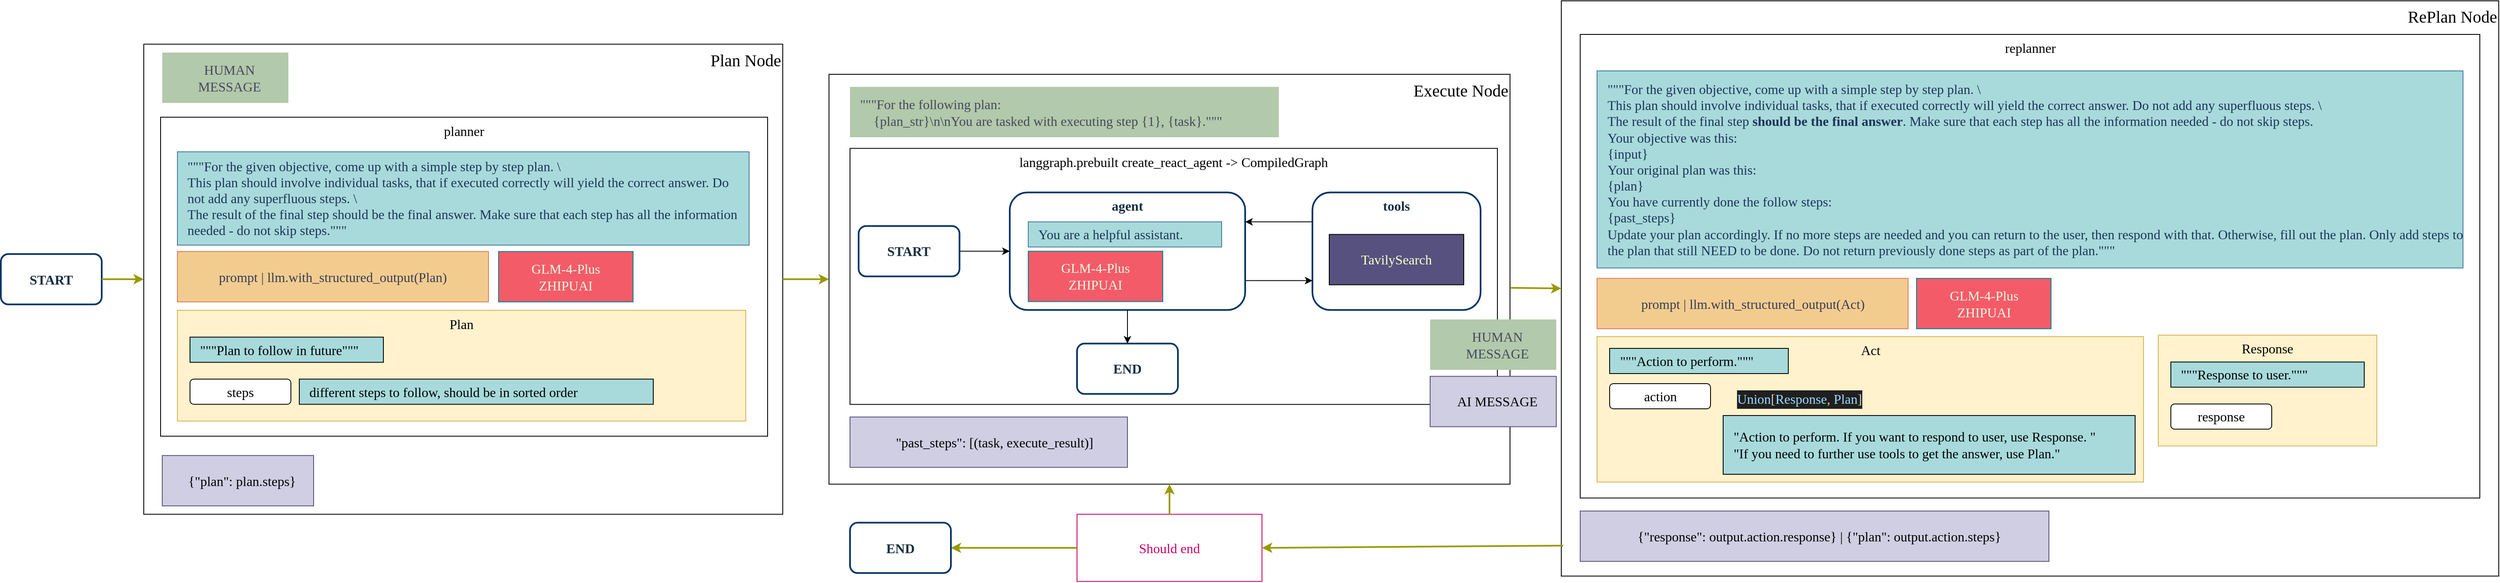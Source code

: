 <mxfile version="25.0.2">
  <diagram name="第 1 页" id="JGTNSw7YOtRR2n-2OMZs">
    <mxGraphModel dx="7177" dy="3477" grid="1" gridSize="10" guides="1" tooltips="1" connect="1" arrows="1" fold="1" page="1" pageScale="1" pageWidth="827" pageHeight="1169" math="0" shadow="0">
      <root>
        <mxCell id="0" />
        <mxCell id="1" parent="0" />
        <mxCell id="8S169PcEmQbmxJvlpCnG-44" value="RePlan Node" style="rounded=0;whiteSpace=wrap;html=1;verticalAlign=top;align=right;fontSize=20;fontFamily=Poppins;" vertex="1" parent="1">
          <mxGeometry x="-1520" y="-1280" width="1115" height="685.26" as="geometry" />
        </mxCell>
        <mxCell id="8S169PcEmQbmxJvlpCnG-42" value="Execute Node" style="rounded=0;whiteSpace=wrap;html=1;verticalAlign=top;align=right;fontSize=20;fontFamily=Poppins;" vertex="1" parent="1">
          <mxGeometry x="-2391" y="-1192.5" width="810" height="488.26" as="geometry" />
        </mxCell>
        <mxCell id="8S169PcEmQbmxJvlpCnG-41" value="Plan Node" style="rounded=0;whiteSpace=wrap;html=1;verticalAlign=top;align=right;fontSize=20;fontFamily=Poppins;" vertex="1" parent="1">
          <mxGeometry x="-3206" y="-1228.37" width="760" height="560" as="geometry" />
        </mxCell>
        <mxCell id="8S169PcEmQbmxJvlpCnG-2" value="langgraph.prebuilt create_react_agent -&gt; CompiledGraph" style="rounded=0;whiteSpace=wrap;verticalAlign=top;fontFamily=Poppins;fontSize=16;" vertex="1" parent="1">
          <mxGeometry x="-2366" y="-1104.24" width="770" height="305" as="geometry" />
        </mxCell>
        <mxCell id="8S169PcEmQbmxJvlpCnG-6" value="agent" style="rounded=1;whiteSpace=wrap;html=1;strokeColor=#003366;fontColor=#182E3E;fillColor=default;fontFamily=Poppins;strokeWidth=2;fontStyle=1;fontSize=16;verticalAlign=top;" vertex="1" parent="1">
          <mxGeometry x="-2176" y="-1051.74" width="280" height="140" as="geometry" />
        </mxCell>
        <mxCell id="8S169PcEmQbmxJvlpCnG-7" value="tools" style="rounded=1;whiteSpace=wrap;html=1;strokeColor=#003366;fontColor=#182E3E;fillColor=default;fontFamily=Poppins;strokeWidth=2;fontStyle=1;fontSize=16;verticalAlign=top;" vertex="1" parent="1">
          <mxGeometry x="-1816" y="-1051.74" width="200" height="140" as="geometry" />
        </mxCell>
        <mxCell id="ScsCbn858ug2dNW6hYMq-3" value="Should end" style="rounded=0;whiteSpace=wrap;verticalAlign=middle;fontSize=16;fontFamily=Poppins;fontColor=#CC0066;strokeColor=#CC0066;" parent="1" vertex="1">
          <mxGeometry x="-2096" y="-668.37" width="220" height="80.01" as="geometry" />
        </mxCell>
        <mxCell id="ScsCbn858ug2dNW6hYMq-37" style="rounded=0;orthogonalLoop=1;jettySize=auto;html=1;exitX=0;exitY=0.5;exitDx=0;exitDy=0;entryX=1;entryY=0.5;entryDx=0;entryDy=0;strokeColor=#999900;strokeWidth=2;fontFamily=Poppins;fontSize=16;" parent="1" source="ScsCbn858ug2dNW6hYMq-3" target="ScsCbn858ug2dNW6hYMq-19" edge="1">
          <mxGeometry relative="1" as="geometry">
            <mxPoint x="-1508.0" y="-525.1" as="sourcePoint" />
          </mxGeometry>
        </mxCell>
        <mxCell id="ScsCbn858ug2dNW6hYMq-2" value="planner" style="rounded=0;whiteSpace=wrap;fontFamily=Poppins;fontSize=16;labelBackgroundColor=none;fontColor=default;fontStyle=0;verticalAlign=top;" parent="1" vertex="1">
          <mxGeometry x="-3186" y="-1141.37" width="722" height="379.99" as="geometry" />
        </mxCell>
        <mxCell id="DDGEUJCVJTAiT2eQpah1-13" value="&lt;div style=&quot;line-height: 21px; white-space-collapse: preserve;&quot;&gt;&lt;br&gt;&lt;/div&gt;" style="text;html=1;align=center;verticalAlign=middle;resizable=0;points=[];autosize=1;strokeColor=none;fillColor=none;fontSize=16;fontFamily=Poppins;labelBackgroundColor=none;fontColor=default;fontStyle=0;" parent="1" vertex="1">
          <mxGeometry x="-2775.75" y="-1087.94" width="20" height="30" as="geometry" />
        </mxCell>
        <mxCell id="DDGEUJCVJTAiT2eQpah1-33" style="edgeStyle=orthogonalEdgeStyle;rounded=0;orthogonalLoop=1;jettySize=auto;html=1;entryX=0;entryY=0;entryDx=0;entryDy=30;entryPerimeter=0;fontSize=18;fontFamily=Roboto;labelBackgroundColor=none;fontColor=default;fontStyle=0;exitX=0;exitY=0.5;exitDx=0;exitDy=0;exitPerimeter=0;" parent="1" edge="1">
          <mxGeometry relative="1" as="geometry">
            <Array as="points" />
            <mxPoint x="-877.25" y="-60.5" as="targetPoint" />
          </mxGeometry>
        </mxCell>
        <mxCell id="DDGEUJCVJTAiT2eQpah1-77" style="edgeStyle=orthogonalEdgeStyle;rounded=0;orthogonalLoop=1;jettySize=auto;html=1;entryX=0;entryY=0.5;entryDx=0;entryDy=0;entryPerimeter=0;fontFamily=Roboto;fontSize=18;labelBackgroundColor=none;fontColor=default;fontStyle=0;" parent="1" edge="1">
          <mxGeometry relative="1" as="geometry">
            <mxPoint x="-784.75" y="-60.5" as="targetPoint" />
          </mxGeometry>
        </mxCell>
        <mxCell id="ScsCbn858ug2dNW6hYMq-9" value="GLM-4-Plus&#xa;ZHIPUAI" style="rounded=0;whiteSpace=wrap;labelBackgroundColor=none;fillColor=#F45B69;strokeColor=#028090;fontColor=#E4FDE1;fontFamily=Poppins;flipV=1;verticalAlign=middle;align=center;fontSize=16;fontStyle=0" parent="1" vertex="1">
          <mxGeometry x="-2154" y="-981.74" width="160" height="60" as="geometry" />
        </mxCell>
        <mxCell id="ScsCbn858ug2dNW6hYMq-18" value="START" style="rounded=1;whiteSpace=wrap;html=1;strokeColor=#003366;fontColor=#182E3E;fillColor=default;fontFamily=Poppins;strokeWidth=2;fontStyle=1;fontSize=16;" parent="1" vertex="1">
          <mxGeometry x="-3376" y="-978.37" width="120" height="60" as="geometry" />
        </mxCell>
        <mxCell id="ScsCbn858ug2dNW6hYMq-19" value="END" style="rounded=1;whiteSpace=wrap;html=1;strokeColor=#003366;fontColor=#182E3E;fillColor=default;fontFamily=Poppins;strokeWidth=2;fontStyle=1;fontSize=16;" parent="1" vertex="1">
          <mxGeometry x="-2366" y="-658.36" width="120" height="60" as="geometry" />
        </mxCell>
        <mxCell id="ScsCbn858ug2dNW6hYMq-20" style="rounded=0;orthogonalLoop=1;jettySize=auto;html=1;exitX=1;exitY=0.5;exitDx=0;exitDy=0;entryX=0;entryY=0.5;entryDx=0;entryDy=0;strokeColor=#999900;fontColor=#FFFFFF;strokeWidth=2;fontFamily=Poppins;fontSize=16;" parent="1" source="ScsCbn858ug2dNW6hYMq-18" target="8S169PcEmQbmxJvlpCnG-41" edge="1">
          <mxGeometry relative="1" as="geometry">
            <mxPoint x="-3526" y="-2163.19" as="sourcePoint" />
            <mxPoint x="-3471" y="-2103.19" as="targetPoint" />
          </mxGeometry>
        </mxCell>
        <mxCell id="ScsCbn858ug2dNW6hYMq-51" value="{&quot;plan&quot;: plan.steps}" style="rounded=0;whiteSpace=wrap;labelBackgroundColor=none;fillColor=#d0cee2;strokeColor=#56517e;align=center;spacingLeft=10;fontFamily=Poppins;fontSize=16;verticalAlign=middle;fontStyle=0" parent="1" vertex="1">
          <mxGeometry x="-3184" y="-738.37" width="180" height="60" as="geometry" />
        </mxCell>
        <mxCell id="ScsCbn858ug2dNW6hYMq-55" value="HUMAN MESSAGE" style="rounded=0;whiteSpace=wrap;strokeColor=none;fontColor=#46495D;fillColor=#B2C9AB;labelBackgroundColor=none;align=center;spacingLeft=10;fontFamily=Poppins;fontStyle=0;verticalAlign=middle;fontSize=16;" parent="1" vertex="1">
          <mxGeometry x="-3184" y="-1218.37" width="150" height="60" as="geometry" />
        </mxCell>
        <mxCell id="ScsCbn858ug2dNW6hYMq-59" value="prompt | llm.with_structured_output(Plan)" style="rounded=0;whiteSpace=wrap;labelBackgroundColor=none;fillColor=#F2CC8F;strokeColor=#E07A5F;fontColor=#393C56;fontFamily=Poppins;flipV=1;verticalAlign=middle;align=center;fontSize=16;fontStyle=0" parent="1" vertex="1">
          <mxGeometry x="-3166" y="-981.38" width="370" height="60" as="geometry" />
        </mxCell>
        <mxCell id="vCSyPXUICVTOdkfU3usH-1" value="&quot;&quot;&quot;For the given objective, come up with a simple step by step plan. \&#xa;This plan should involve individual tasks, that if executed correctly will yield the correct answer. Do not add any superfluous steps. \&#xa;The result of the final step should be the final answer. Make sure that each step has all the information needed - do not skip steps.&quot;&quot;&quot;" style="rounded=0;whiteSpace=wrap;labelBackgroundColor=none;fillColor=#A8DADC;strokeColor=#457B9D;fontColor=#1D3557;align=left;spacingLeft=10;fontFamily=Poppins;fontSize=16;verticalAlign=middle;fontStyle=0" parent="1" vertex="1">
          <mxGeometry x="-3166" y="-1100.19" width="680" height="111.19" as="geometry" />
        </mxCell>
        <mxCell id="vCSyPXUICVTOdkfU3usH-8" value="replanner" style="rounded=0;whiteSpace=wrap;fontFamily=Poppins;fontSize=16;labelBackgroundColor=none;fontColor=default;fontStyle=0;verticalAlign=top;" parent="1" vertex="1">
          <mxGeometry x="-1497.5" y="-1240" width="1070" height="552.26" as="geometry" />
        </mxCell>
        <mxCell id="vCSyPXUICVTOdkfU3usH-16" style="rounded=0;orthogonalLoop=1;jettySize=auto;html=1;exitX=1;exitY=0.5;exitDx=0;exitDy=0;strokeColor=#999900;strokeWidth=2;fontFamily=Poppins;fontSize=16;entryX=0;entryY=0.5;entryDx=0;entryDy=0;" parent="1" source="8S169PcEmQbmxJvlpCnG-41" target="8S169PcEmQbmxJvlpCnG-42" edge="1">
          <mxGeometry relative="1" as="geometry">
            <mxPoint x="-1371" y="-904.1" as="sourcePoint" />
            <mxPoint x="-1006" y="-797.1" as="targetPoint" />
          </mxGeometry>
        </mxCell>
        <mxCell id="vCSyPXUICVTOdkfU3usH-18" style="rounded=0;orthogonalLoop=1;jettySize=auto;html=1;exitX=0.002;exitY=0.947;exitDx=0;exitDy=0;strokeColor=#999900;strokeWidth=2;fontFamily=Poppins;entryX=1;entryY=0.5;entryDx=0;entryDy=0;fontSize=16;exitPerimeter=0;" parent="1" source="8S169PcEmQbmxJvlpCnG-44" target="ScsCbn858ug2dNW6hYMq-3" edge="1">
          <mxGeometry relative="1" as="geometry">
            <mxPoint x="-1733" y="-422.11" as="sourcePoint" />
            <mxPoint x="-1298" y="-365.11" as="targetPoint" />
          </mxGeometry>
        </mxCell>
        <mxCell id="fKxt4CHwcqZsrzn-_JvP-3" value="&quot;&quot;&quot;For the given objective, come up with a simple step by step plan. \&lt;br&gt;This plan should involve individual tasks, that if executed correctly will yield the correct answer. Do not add any superfluous steps. \&lt;br&gt;The result of the final step &lt;b&gt;should be the final answer&lt;/b&gt;. Make sure that each step has all the information needed - do not skip steps.&lt;br&gt;Your objective was this:&lt;br&gt;{input}&lt;br&gt;Your original plan was this:&lt;br&gt;{plan}&lt;br&gt;You have currently done the follow steps:&lt;br&gt;{past_steps}&lt;br&gt;Update your plan accordingly. If no more steps are needed and you can return to the user, then respond with that. Otherwise, fill out the plan. Only add steps to the plan that still NEED to be done. Do not return previously done steps as part of the plan.&quot;&quot;&quot;" style="rounded=0;whiteSpace=wrap;labelBackgroundColor=none;fillColor=#A8DADC;strokeColor=#457B9D;fontColor=#1D3557;align=left;spacingLeft=10;fontFamily=Poppins;fontSize=16;verticalAlign=middle;fontStyle=0;html=1;" parent="1" vertex="1">
          <mxGeometry x="-1477.5" y="-1196.56" width="1030" height="234.82" as="geometry" />
        </mxCell>
        <mxCell id="fKxt4CHwcqZsrzn-_JvP-4" value="AI MESSAGE" style="rounded=0;whiteSpace=wrap;labelBackgroundColor=none;fillColor=#d0cee2;strokeColor=#56517e;align=center;spacingLeft=10;fontFamily=Poppins;fontSize=16;verticalAlign=middle;fontStyle=0" parent="1" vertex="1">
          <mxGeometry x="-1676" y="-832.69" width="150" height="60" as="geometry" />
        </mxCell>
        <mxCell id="fKxt4CHwcqZsrzn-_JvP-5" value="HUMAN MESSAGE" style="rounded=0;whiteSpace=wrap;strokeColor=none;fontColor=#46495D;fillColor=#B2C9AB;labelBackgroundColor=none;align=center;spacingLeft=10;fontFamily=Poppins;fontStyle=0;verticalAlign=middle;fontSize=16;" parent="1" vertex="1">
          <mxGeometry x="-1676" y="-900.44" width="150" height="60" as="geometry" />
        </mxCell>
        <mxCell id="8S169PcEmQbmxJvlpCnG-1" value="TavilySearch" style="rounded=0;whiteSpace=wrap;fontSize=16;fillColor=#56517E;fontColor=#FFFFCC;fontFamily=Poppins;" vertex="1" parent="1">
          <mxGeometry x="-1796" y="-1001.74" width="160" height="60" as="geometry" />
        </mxCell>
        <mxCell id="8S169PcEmQbmxJvlpCnG-3" value="You are a helpful assistant." style="rounded=0;whiteSpace=wrap;labelBackgroundColor=none;fillColor=#A8DADC;strokeColor=#457B9D;fontColor=#1D3557;align=left;spacingLeft=10;fontFamily=Poppins;fontSize=16;verticalAlign=middle;fontStyle=0" vertex="1" parent="1">
          <mxGeometry x="-2154" y="-1016.74" width="230" height="30" as="geometry" />
        </mxCell>
        <mxCell id="8S169PcEmQbmxJvlpCnG-8" style="edgeStyle=orthogonalEdgeStyle;rounded=0;orthogonalLoop=1;jettySize=auto;html=1;exitX=1;exitY=0.5;exitDx=0;exitDy=0;entryX=0;entryY=0.5;entryDx=0;entryDy=0;fontFamily=Poppins;fontSize=16;" edge="1" parent="1" source="8S169PcEmQbmxJvlpCnG-4" target="8S169PcEmQbmxJvlpCnG-6">
          <mxGeometry relative="1" as="geometry" />
        </mxCell>
        <mxCell id="8S169PcEmQbmxJvlpCnG-4" value="START" style="rounded=1;whiteSpace=wrap;html=1;strokeColor=#003366;fontColor=#182E3E;fillColor=default;fontFamily=Poppins;strokeWidth=2;fontStyle=1;fontSize=16;" vertex="1" parent="1">
          <mxGeometry x="-2355.75" y="-1011.74" width="120" height="60" as="geometry" />
        </mxCell>
        <mxCell id="8S169PcEmQbmxJvlpCnG-5" value="END" style="rounded=1;whiteSpace=wrap;html=1;strokeColor=#003366;fontColor=#182E3E;fillColor=default;fontFamily=Poppins;strokeWidth=2;fontStyle=1;fontSize=16;" vertex="1" parent="1">
          <mxGeometry x="-2096" y="-871.74" width="120" height="60" as="geometry" />
        </mxCell>
        <mxCell id="8S169PcEmQbmxJvlpCnG-9" style="edgeStyle=orthogonalEdgeStyle;rounded=0;orthogonalLoop=1;jettySize=auto;html=1;exitX=1;exitY=0.75;exitDx=0;exitDy=0;entryX=0;entryY=0.75;entryDx=0;entryDy=0;fontFamily=Poppins;fontSize=16;" edge="1" parent="1" source="8S169PcEmQbmxJvlpCnG-6" target="8S169PcEmQbmxJvlpCnG-7">
          <mxGeometry relative="1" as="geometry" />
        </mxCell>
        <mxCell id="8S169PcEmQbmxJvlpCnG-10" style="edgeStyle=orthogonalEdgeStyle;rounded=0;orthogonalLoop=1;jettySize=auto;html=1;exitX=0.5;exitY=1;exitDx=0;exitDy=0;entryX=0.5;entryY=0;entryDx=0;entryDy=0;fontFamily=Poppins;fontSize=16;" edge="1" parent="1" source="8S169PcEmQbmxJvlpCnG-6" target="8S169PcEmQbmxJvlpCnG-5">
          <mxGeometry relative="1" as="geometry" />
        </mxCell>
        <mxCell id="8S169PcEmQbmxJvlpCnG-11" style="edgeStyle=orthogonalEdgeStyle;rounded=0;orthogonalLoop=1;jettySize=auto;html=1;exitX=0;exitY=0.25;exitDx=0;exitDy=0;entryX=1;entryY=0.25;entryDx=0;entryDy=0;fontFamily=Poppins;fontSize=16;" edge="1" parent="1" source="8S169PcEmQbmxJvlpCnG-7" target="8S169PcEmQbmxJvlpCnG-6">
          <mxGeometry relative="1" as="geometry" />
        </mxCell>
        <mxCell id="8S169PcEmQbmxJvlpCnG-13" value=" &quot;past_steps&quot;: [(task, execute_result)]" style="rounded=0;whiteSpace=wrap;labelBackgroundColor=none;fillColor=#d0cee2;strokeColor=#56517e;align=center;spacingLeft=10;fontFamily=Poppins;fontSize=16;verticalAlign=middle;fontStyle=0" vertex="1" parent="1">
          <mxGeometry x="-2366" y="-784.24" width="330" height="60" as="geometry" />
        </mxCell>
        <mxCell id="8S169PcEmQbmxJvlpCnG-17" value="Plan" style="rounded=0;whiteSpace=wrap;verticalAlign=top;fontSize=16;fontFamily=Poppins;fillColor=#fff2cc;strokeColor=#d6b656;" vertex="1" parent="1">
          <mxGeometry x="-3166" y="-911.38" width="676" height="132" as="geometry" />
        </mxCell>
        <mxCell id="8S169PcEmQbmxJvlpCnG-18" value="steps" style="rounded=1;whiteSpace=wrap;fontSize=16;fontFamily=Poppins;" vertex="1" parent="1">
          <mxGeometry x="-3151" y="-829.38" width="120" height="30" as="geometry" />
        </mxCell>
        <mxCell id="8S169PcEmQbmxJvlpCnG-21" value="&quot;&quot;&quot;Plan to follow in future&quot;&quot;&quot;" style="rounded=0;whiteSpace=wrap;fillColor=#A8DADC;fontSize=16;align=left;spacingLeft=10;fontFamily=Poppins;" vertex="1" parent="1">
          <mxGeometry x="-3151" y="-879.38" width="230" height="30" as="geometry" />
        </mxCell>
        <mxCell id="8S169PcEmQbmxJvlpCnG-25" value="different steps to follow, should be in sorted order" style="rounded=0;whiteSpace=wrap;fillColor=#A8DADC;fontSize=16;align=left;spacingLeft=10;fontFamily=Poppins;" vertex="1" parent="1">
          <mxGeometry x="-3021" y="-829.38" width="421" height="30" as="geometry" />
        </mxCell>
        <mxCell id="8S169PcEmQbmxJvlpCnG-27" value="Act" style="rounded=0;whiteSpace=wrap;verticalAlign=top;fontSize=16;fontFamily=Poppins;fillColor=#fff2cc;strokeColor=#d6b656;" vertex="1" parent="1">
          <mxGeometry x="-1477.5" y="-880" width="650" height="173.24" as="geometry" />
        </mxCell>
        <mxCell id="8S169PcEmQbmxJvlpCnG-28" value="action" style="rounded=1;whiteSpace=wrap;fontSize=16;fontFamily=Poppins;" vertex="1" parent="1">
          <mxGeometry x="-1462.5" y="-824" width="120" height="30" as="geometry" />
        </mxCell>
        <mxCell id="8S169PcEmQbmxJvlpCnG-29" value="&quot;Action to perform. If you want to respond to user, use Response. &quot;&#xa;&quot;If you need to further use tools to get the answer, use Plan.&quot;" style="rounded=0;whiteSpace=wrap;fillColor=#A8DADC;fontSize=16;align=left;spacingLeft=10;fontFamily=Poppins;" vertex="1" parent="1">
          <mxGeometry x="-1327.5" y="-786" width="490" height="70" as="geometry" />
        </mxCell>
        <mxCell id="8S169PcEmQbmxJvlpCnG-31" value="Response" style="rounded=0;whiteSpace=wrap;verticalAlign=top;fontSize=16;fontFamily=Poppins;fillColor=#fff2cc;strokeColor=#d6b656;" vertex="1" parent="1">
          <mxGeometry x="-810" y="-881.74" width="260" height="132" as="geometry" />
        </mxCell>
        <mxCell id="8S169PcEmQbmxJvlpCnG-32" value="response" style="rounded=1;whiteSpace=wrap;fontSize=16;fontFamily=Poppins;" vertex="1" parent="1">
          <mxGeometry x="-795" y="-799.74" width="120" height="30" as="geometry" />
        </mxCell>
        <mxCell id="8S169PcEmQbmxJvlpCnG-33" value="&quot;&quot;&quot;Response to user.&quot;&quot;&quot;" style="rounded=0;whiteSpace=wrap;fillColor=#A8DADC;fontSize=16;align=left;spacingLeft=10;fontFamily=Poppins;" vertex="1" parent="1">
          <mxGeometry x="-795" y="-849.74" width="230" height="30" as="geometry" />
        </mxCell>
        <mxCell id="8S169PcEmQbmxJvlpCnG-34" value="&quot;&quot;&quot;Action to perform.&quot;&quot;&quot;" style="rounded=0;whiteSpace=wrap;fillColor=#A8DADC;fontSize=16;align=left;spacingLeft=10;fontFamily=Poppins;" vertex="1" parent="1">
          <mxGeometry x="-1462.5" y="-866" width="212.5" height="30" as="geometry" />
        </mxCell>
        <mxCell id="8S169PcEmQbmxJvlpCnG-35" value="prompt | llm.with_structured_output(Act)" style="rounded=0;whiteSpace=wrap;labelBackgroundColor=none;fillColor=#F2CC8F;strokeColor=#E07A5F;fontColor=#393C56;fontFamily=Poppins;flipV=1;verticalAlign=middle;align=center;fontSize=16;fontStyle=0" vertex="1" parent="1">
          <mxGeometry x="-1477.5" y="-949.38" width="370" height="60" as="geometry" />
        </mxCell>
        <mxCell id="8S169PcEmQbmxJvlpCnG-36" value="GLM-4-Plus&#xa;ZHIPUAI" style="rounded=0;whiteSpace=wrap;labelBackgroundColor=none;fillColor=#F45B69;strokeColor=#028090;fontColor=#E4FDE1;fontFamily=Poppins;flipV=1;verticalAlign=middle;align=center;fontSize=16;fontStyle=0" vertex="1" parent="1">
          <mxGeometry x="-1097.5" y="-949.38" width="160" height="60" as="geometry" />
        </mxCell>
        <mxCell id="8S169PcEmQbmxJvlpCnG-37" value="&lt;div style=&quot;color: rgb(204, 204, 204); background-color: rgb(31, 31, 31); line-height: 22px; white-space-collapse: preserve;&quot;&gt;&lt;span style=&quot;color: #9cdcfe;&quot;&gt;Union&lt;/span&gt;[&lt;span style=&quot;color: #9cdcfe;&quot;&gt;Response&lt;/span&gt;, &lt;span style=&quot;color: #9cdcfe;&quot;&gt;Plan&lt;/span&gt;]&lt;/div&gt;" style="text;html=1;align=center;verticalAlign=middle;resizable=0;points=[];autosize=1;strokeColor=none;fillColor=none;fontFamily=Poppins;fontSize=16;" vertex="1" parent="1">
          <mxGeometry x="-1332.5" y="-826" width="190" height="40" as="geometry" />
        </mxCell>
        <mxCell id="8S169PcEmQbmxJvlpCnG-38" value="GLM-4-Plus&#xa;ZHIPUAI" style="rounded=0;whiteSpace=wrap;labelBackgroundColor=none;fillColor=#F45B69;strokeColor=#028090;fontColor=#E4FDE1;fontFamily=Poppins;flipV=1;verticalAlign=middle;align=center;fontSize=16;fontStyle=0" vertex="1" parent="1">
          <mxGeometry x="-2784" y="-981.38" width="160" height="60" as="geometry" />
        </mxCell>
        <mxCell id="8S169PcEmQbmxJvlpCnG-40" value="&quot;&quot;&quot;For the following plan:&#xa;    {plan_str}\n\nYou are tasked with executing step {1}, {task}.&quot;&quot;&quot;" style="rounded=0;whiteSpace=wrap;strokeColor=none;fontColor=#46495D;fillColor=#B2C9AB;labelBackgroundColor=none;align=left;spacingLeft=10;fontFamily=Poppins;fontStyle=0;verticalAlign=middle;fontSize=16;" vertex="1" parent="1">
          <mxGeometry x="-2366" y="-1177.5" width="510" height="60" as="geometry" />
        </mxCell>
        <mxCell id="8S169PcEmQbmxJvlpCnG-45" value="{&quot;response&quot;: output.action.response} | {&quot;plan&quot;: output.action.steps}" style="rounded=0;whiteSpace=wrap;labelBackgroundColor=none;fillColor=#d0cee2;strokeColor=#56517e;align=center;spacingLeft=10;fontFamily=Poppins;fontSize=16;verticalAlign=middle;fontStyle=0" vertex="1" parent="1">
          <mxGeometry x="-1497.5" y="-672.24" width="557.5" height="60" as="geometry" />
        </mxCell>
        <mxCell id="8S169PcEmQbmxJvlpCnG-46" style="rounded=0;orthogonalLoop=1;jettySize=auto;html=1;exitX=0.5;exitY=0;exitDx=0;exitDy=0;strokeColor=#999900;strokeWidth=2;fontFamily=Poppins;entryX=0.5;entryY=1;entryDx=0;entryDy=0;fontSize=16;" edge="1" parent="1" source="ScsCbn858ug2dNW6hYMq-3" target="8S169PcEmQbmxJvlpCnG-42">
          <mxGeometry relative="1" as="geometry">
            <mxPoint x="-820" y="-533.08" as="sourcePoint" />
            <mxPoint x="-1620" y="-426.09" as="targetPoint" />
          </mxGeometry>
        </mxCell>
        <mxCell id="8S169PcEmQbmxJvlpCnG-47" style="rounded=0;orthogonalLoop=1;jettySize=auto;html=1;exitX=1.001;exitY=0.521;exitDx=0;exitDy=0;strokeColor=#999900;strokeWidth=2;fontFamily=Poppins;fontSize=16;entryX=0;entryY=0.5;entryDx=0;entryDy=0;exitPerimeter=0;" edge="1" parent="1" source="8S169PcEmQbmxJvlpCnG-42" target="8S169PcEmQbmxJvlpCnG-44">
          <mxGeometry relative="1" as="geometry">
            <mxPoint x="-1620" y="-548.155" as="sourcePoint" />
            <mxPoint x="-1438" y="-873.08" as="targetPoint" />
          </mxGeometry>
        </mxCell>
      </root>
    </mxGraphModel>
  </diagram>
</mxfile>
